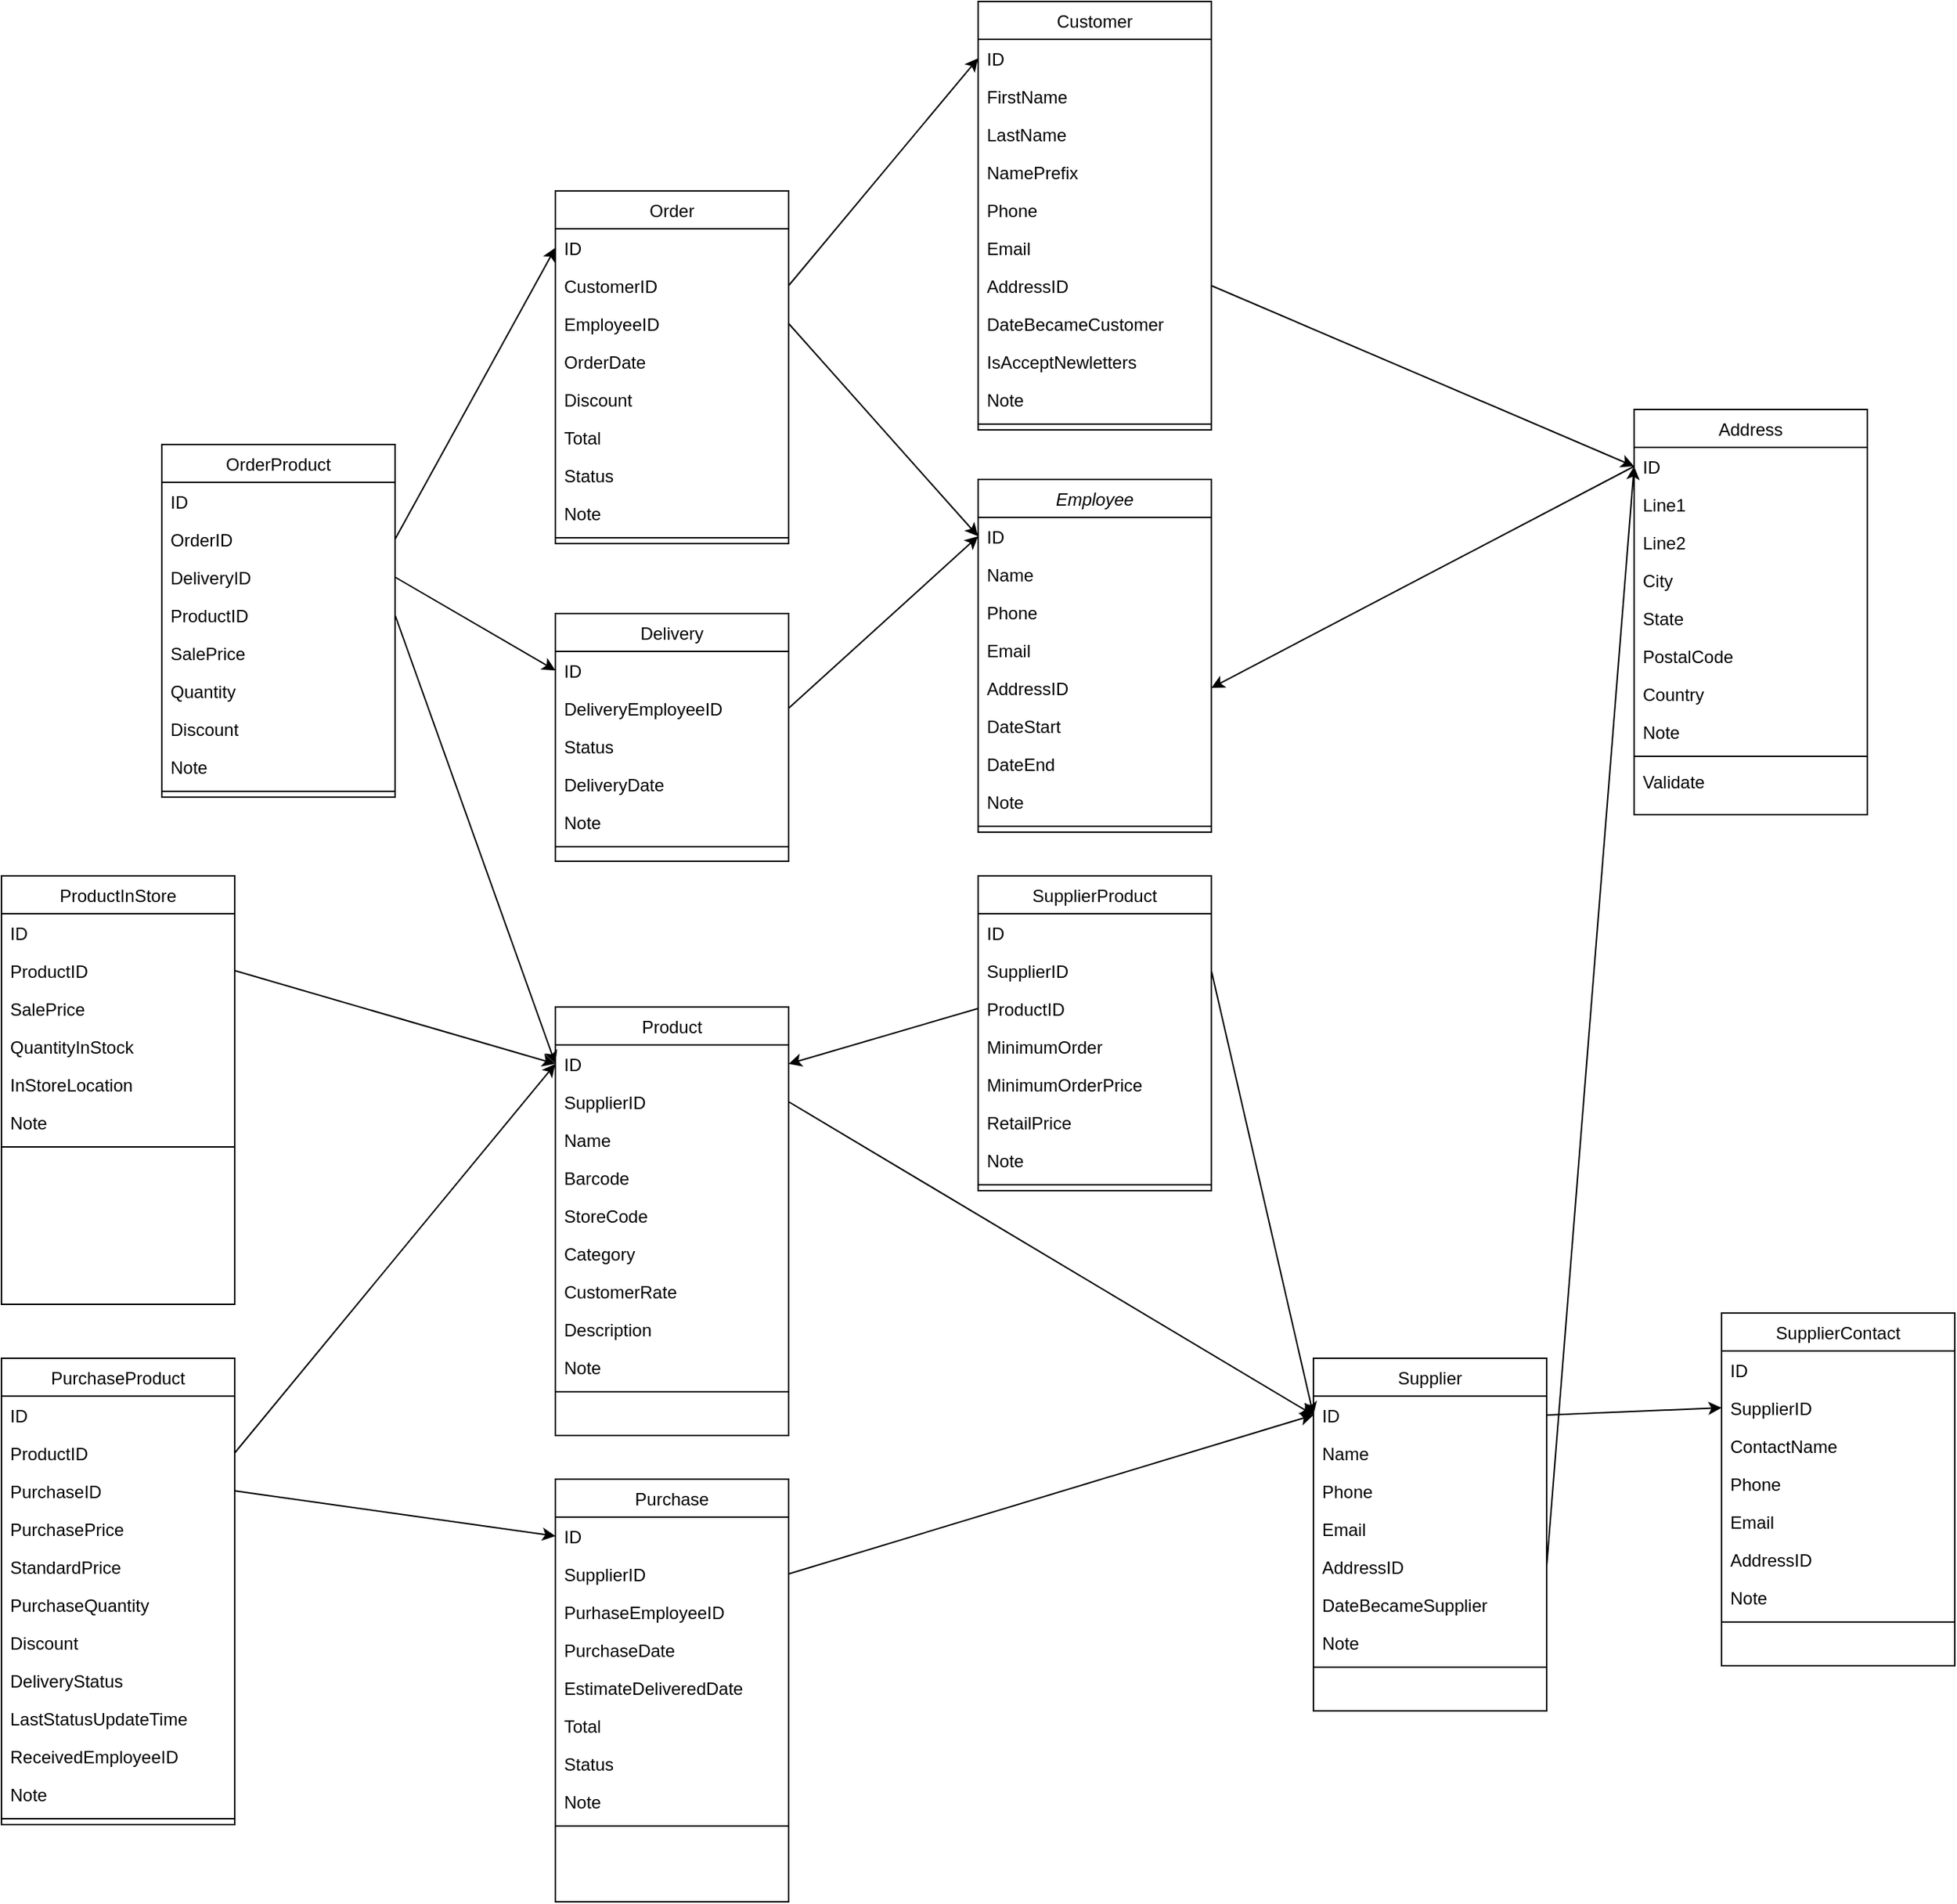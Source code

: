 <mxfile version="13.8.3" type="device"><diagram id="C5RBs43oDa-KdzZeNtuy" name="In Store"><mxGraphModel dx="2031" dy="2176" grid="1" gridSize="10" guides="1" tooltips="1" connect="1" arrows="1" fold="1" page="1" pageScale="1" pageWidth="827" pageHeight="1169" math="0" shadow="0"><root><mxCell id="WIyWlLk6GJQsqaUBKTNV-0"/><mxCell id="WIyWlLk6GJQsqaUBKTNV-1" parent="WIyWlLk6GJQsqaUBKTNV-0"/><mxCell id="KIYiXo38U8zor02ooaG3-70" value="Delivery" style="swimlane;fontStyle=0;align=center;verticalAlign=top;childLayout=stackLayout;horizontal=1;startSize=26;horizontalStack=0;resizeParent=1;resizeLast=0;collapsible=1;marginBottom=0;rounded=0;shadow=0;strokeWidth=1;" parent="WIyWlLk6GJQsqaUBKTNV-1" vertex="1"><mxGeometry x="560" y="-260" width="160" height="170" as="geometry"><mxRectangle x="340" y="380" width="170" height="26" as="alternateBounds"/></mxGeometry></mxCell><mxCell id="KIYiXo38U8zor02ooaG3-71" value="ID" style="text;align=left;verticalAlign=top;spacingLeft=4;spacingRight=4;overflow=hidden;rotatable=0;points=[[0,0.5],[1,0.5]];portConstraint=eastwest;" parent="KIYiXo38U8zor02ooaG3-70" vertex="1"><mxGeometry y="26" width="160" height="26" as="geometry"/></mxCell><mxCell id="KIYiXo38U8zor02ooaG3-73" value="DeliveryEmployeeID" style="text;align=left;verticalAlign=top;spacingLeft=4;spacingRight=4;overflow=hidden;rotatable=0;points=[[0,0.5],[1,0.5]];portConstraint=eastwest;" parent="KIYiXo38U8zor02ooaG3-70" vertex="1"><mxGeometry y="52" width="160" height="26" as="geometry"/></mxCell><mxCell id="KIYiXo38U8zor02ooaG3-74" value="Status" style="text;align=left;verticalAlign=top;spacingLeft=4;spacingRight=4;overflow=hidden;rotatable=0;points=[[0,0.5],[1,0.5]];portConstraint=eastwest;" parent="KIYiXo38U8zor02ooaG3-70" vertex="1"><mxGeometry y="78" width="160" height="26" as="geometry"/></mxCell><mxCell id="KIYiXo38U8zor02ooaG3-75" value="DeliveryDate" style="text;align=left;verticalAlign=top;spacingLeft=4;spacingRight=4;overflow=hidden;rotatable=0;points=[[0,0.5],[1,0.5]];portConstraint=eastwest;" parent="KIYiXo38U8zor02ooaG3-70" vertex="1"><mxGeometry y="104" width="160" height="26" as="geometry"/></mxCell><mxCell id="KIYiXo38U8zor02ooaG3-77" value="Note" style="text;align=left;verticalAlign=top;spacingLeft=4;spacingRight=4;overflow=hidden;rotatable=0;points=[[0,0.5],[1,0.5]];portConstraint=eastwest;" parent="KIYiXo38U8zor02ooaG3-70" vertex="1"><mxGeometry y="130" width="160" height="26" as="geometry"/></mxCell><mxCell id="KIYiXo38U8zor02ooaG3-78" value="" style="line;html=1;strokeWidth=1;align=left;verticalAlign=middle;spacingTop=-1;spacingLeft=3;spacingRight=3;rotatable=0;labelPosition=right;points=[];portConstraint=eastwest;" parent="KIYiXo38U8zor02ooaG3-70" vertex="1"><mxGeometry y="156" width="160" height="8" as="geometry"/></mxCell><mxCell id="zkfFHV4jXpPFQw0GAbJ--13" value="Order" style="swimlane;fontStyle=0;align=center;verticalAlign=top;childLayout=stackLayout;horizontal=1;startSize=26;horizontalStack=0;resizeParent=1;resizeLast=0;collapsible=1;marginBottom=0;rounded=0;shadow=0;strokeWidth=1;" parent="WIyWlLk6GJQsqaUBKTNV-1" vertex="1"><mxGeometry x="560" y="-550" width="160" height="242" as="geometry"><mxRectangle x="340" y="380" width="170" height="26" as="alternateBounds"/></mxGeometry></mxCell><mxCell id="KIYiXo38U8zor02ooaG3-14" value="ID" style="text;align=left;verticalAlign=top;spacingLeft=4;spacingRight=4;overflow=hidden;rotatable=0;points=[[0,0.5],[1,0.5]];portConstraint=eastwest;" parent="zkfFHV4jXpPFQw0GAbJ--13" vertex="1"><mxGeometry y="26" width="160" height="26" as="geometry"/></mxCell><mxCell id="KIYiXo38U8zor02ooaG3-15" value="CustomerID" style="text;align=left;verticalAlign=top;spacingLeft=4;spacingRight=4;overflow=hidden;rotatable=0;points=[[0,0.5],[1,0.5]];portConstraint=eastwest;" parent="zkfFHV4jXpPFQw0GAbJ--13" vertex="1"><mxGeometry y="52" width="160" height="26" as="geometry"/></mxCell><mxCell id="KIYiXo38U8zor02ooaG3-79" value="EmployeeID" style="text;align=left;verticalAlign=top;spacingLeft=4;spacingRight=4;overflow=hidden;rotatable=0;points=[[0,0.5],[1,0.5]];portConstraint=eastwest;" parent="zkfFHV4jXpPFQw0GAbJ--13" vertex="1"><mxGeometry y="78" width="160" height="26" as="geometry"/></mxCell><mxCell id="KIYiXo38U8zor02ooaG3-29" value="OrderDate" style="text;align=left;verticalAlign=top;spacingLeft=4;spacingRight=4;overflow=hidden;rotatable=0;points=[[0,0.5],[1,0.5]];portConstraint=eastwest;" parent="zkfFHV4jXpPFQw0GAbJ--13" vertex="1"><mxGeometry y="104" width="160" height="26" as="geometry"/></mxCell><mxCell id="KIYiXo38U8zor02ooaG3-30" value="Discount" style="text;align=left;verticalAlign=top;spacingLeft=4;spacingRight=4;overflow=hidden;rotatable=0;points=[[0,0.5],[1,0.5]];portConstraint=eastwest;" parent="zkfFHV4jXpPFQw0GAbJ--13" vertex="1"><mxGeometry y="130" width="160" height="26" as="geometry"/></mxCell><mxCell id="KIYiXo38U8zor02ooaG3-31" value="Total" style="text;align=left;verticalAlign=top;spacingLeft=4;spacingRight=4;overflow=hidden;rotatable=0;points=[[0,0.5],[1,0.5]];portConstraint=eastwest;" parent="zkfFHV4jXpPFQw0GAbJ--13" vertex="1"><mxGeometry y="156" width="160" height="26" as="geometry"/></mxCell><mxCell id="KIYiXo38U8zor02ooaG3-33" value="Status" style="text;align=left;verticalAlign=top;spacingLeft=4;spacingRight=4;overflow=hidden;rotatable=0;points=[[0,0.5],[1,0.5]];portConstraint=eastwest;" parent="zkfFHV4jXpPFQw0GAbJ--13" vertex="1"><mxGeometry y="182" width="160" height="26" as="geometry"/></mxCell><mxCell id="KIYiXo38U8zor02ooaG3-17" value="Note" style="text;align=left;verticalAlign=top;spacingLeft=4;spacingRight=4;overflow=hidden;rotatable=0;points=[[0,0.5],[1,0.5]];portConstraint=eastwest;" parent="zkfFHV4jXpPFQw0GAbJ--13" vertex="1"><mxGeometry y="208" width="160" height="26" as="geometry"/></mxCell><mxCell id="zkfFHV4jXpPFQw0GAbJ--15" value="" style="line;html=1;strokeWidth=1;align=left;verticalAlign=middle;spacingTop=-1;spacingLeft=3;spacingRight=3;rotatable=0;labelPosition=right;points=[];portConstraint=eastwest;" parent="zkfFHV4jXpPFQw0GAbJ--13" vertex="1"><mxGeometry y="234" width="160" height="8" as="geometry"/></mxCell><mxCell id="KIYiXo38U8zor02ooaG3-34" value="OrderProduct" style="swimlane;fontStyle=0;align=center;verticalAlign=top;childLayout=stackLayout;horizontal=1;startSize=26;horizontalStack=0;resizeParent=1;resizeLast=0;collapsible=1;marginBottom=0;rounded=0;shadow=0;strokeWidth=1;" parent="WIyWlLk6GJQsqaUBKTNV-1" vertex="1"><mxGeometry x="290" y="-376" width="160" height="242" as="geometry"><mxRectangle x="340" y="380" width="170" height="26" as="alternateBounds"/></mxGeometry></mxCell><mxCell id="KIYiXo38U8zor02ooaG3-35" value="ID" style="text;align=left;verticalAlign=top;spacingLeft=4;spacingRight=4;overflow=hidden;rotatable=0;points=[[0,0.5],[1,0.5]];portConstraint=eastwest;" parent="KIYiXo38U8zor02ooaG3-34" vertex="1"><mxGeometry y="26" width="160" height="26" as="geometry"/></mxCell><mxCell id="KIYiXo38U8zor02ooaG3-36" value="OrderID" style="text;align=left;verticalAlign=top;spacingLeft=4;spacingRight=4;overflow=hidden;rotatable=0;points=[[0,0.5],[1,0.5]];portConstraint=eastwest;" parent="KIYiXo38U8zor02ooaG3-34" vertex="1"><mxGeometry y="52" width="160" height="26" as="geometry"/></mxCell><mxCell id="KIYiXo38U8zor02ooaG3-37" value="DeliveryID" style="text;align=left;verticalAlign=top;spacingLeft=4;spacingRight=4;overflow=hidden;rotatable=0;points=[[0,0.5],[1,0.5]];portConstraint=eastwest;" parent="KIYiXo38U8zor02ooaG3-34" vertex="1"><mxGeometry y="78" width="160" height="26" as="geometry"/></mxCell><mxCell id="fvgUb7jy0rZvoI6w-ecS-39" value="ProductID" style="text;align=left;verticalAlign=top;spacingLeft=4;spacingRight=4;overflow=hidden;rotatable=0;points=[[0,0.5],[1,0.5]];portConstraint=eastwest;" vertex="1" parent="KIYiXo38U8zor02ooaG3-34"><mxGeometry y="104" width="160" height="26" as="geometry"/></mxCell><mxCell id="KIYiXo38U8zor02ooaG3-38" value="SalePrice" style="text;align=left;verticalAlign=top;spacingLeft=4;spacingRight=4;overflow=hidden;rotatable=0;points=[[0,0.5],[1,0.5]];portConstraint=eastwest;" parent="KIYiXo38U8zor02ooaG3-34" vertex="1"><mxGeometry y="130" width="160" height="26" as="geometry"/></mxCell><mxCell id="KIYiXo38U8zor02ooaG3-39" value="Quantity" style="text;align=left;verticalAlign=top;spacingLeft=4;spacingRight=4;overflow=hidden;rotatable=0;points=[[0,0.5],[1,0.5]];portConstraint=eastwest;" parent="KIYiXo38U8zor02ooaG3-34" vertex="1"><mxGeometry y="156" width="160" height="26" as="geometry"/></mxCell><mxCell id="KIYiXo38U8zor02ooaG3-40" value="Discount" style="text;align=left;verticalAlign=top;spacingLeft=4;spacingRight=4;overflow=hidden;rotatable=0;points=[[0,0.5],[1,0.5]];portConstraint=eastwest;" parent="KIYiXo38U8zor02ooaG3-34" vertex="1"><mxGeometry y="182" width="160" height="26" as="geometry"/></mxCell><mxCell id="KIYiXo38U8zor02ooaG3-41" value="Note" style="text;align=left;verticalAlign=top;spacingLeft=4;spacingRight=4;overflow=hidden;rotatable=0;points=[[0,0.5],[1,0.5]];portConstraint=eastwest;" parent="KIYiXo38U8zor02ooaG3-34" vertex="1"><mxGeometry y="208" width="160" height="26" as="geometry"/></mxCell><mxCell id="KIYiXo38U8zor02ooaG3-42" value="" style="line;html=1;strokeWidth=1;align=left;verticalAlign=middle;spacingTop=-1;spacingLeft=3;spacingRight=3;rotatable=0;labelPosition=right;points=[];portConstraint=eastwest;" parent="KIYiXo38U8zor02ooaG3-34" vertex="1"><mxGeometry y="234" width="160" height="8" as="geometry"/></mxCell><mxCell id="zkfFHV4jXpPFQw0GAbJ--6" value="Product" style="swimlane;fontStyle=0;align=center;verticalAlign=top;childLayout=stackLayout;horizontal=1;startSize=26;horizontalStack=0;resizeParent=1;resizeLast=0;collapsible=1;marginBottom=0;rounded=0;shadow=0;strokeWidth=1;" parent="WIyWlLk6GJQsqaUBKTNV-1" vertex="1"><mxGeometry x="560" y="10" width="160" height="294" as="geometry"><mxRectangle x="130" y="380" width="160" height="26" as="alternateBounds"/></mxGeometry></mxCell><mxCell id="KIYiXo38U8zor02ooaG3-68" value="ID" style="text;align=left;verticalAlign=top;spacingLeft=4;spacingRight=4;overflow=hidden;rotatable=0;points=[[0,0.5],[1,0.5]];portConstraint=eastwest;" parent="zkfFHV4jXpPFQw0GAbJ--6" vertex="1"><mxGeometry y="26" width="160" height="26" as="geometry"/></mxCell><mxCell id="KIYiXo38U8zor02ooaG3-5" value="SupplierID" style="text;align=left;verticalAlign=top;spacingLeft=4;spacingRight=4;overflow=hidden;rotatable=0;points=[[0,0.5],[1,0.5]];portConstraint=eastwest;" parent="zkfFHV4jXpPFQw0GAbJ--6" vertex="1"><mxGeometry y="52" width="160" height="26" as="geometry"/></mxCell><mxCell id="zkfFHV4jXpPFQw0GAbJ--7" value="Name" style="text;align=left;verticalAlign=top;spacingLeft=4;spacingRight=4;overflow=hidden;rotatable=0;points=[[0,0.5],[1,0.5]];portConstraint=eastwest;" parent="zkfFHV4jXpPFQw0GAbJ--6" vertex="1"><mxGeometry y="78" width="160" height="26" as="geometry"/></mxCell><mxCell id="KIYiXo38U8zor02ooaG3-7" value="Barcode" style="text;align=left;verticalAlign=top;spacingLeft=4;spacingRight=4;overflow=hidden;rotatable=0;points=[[0,0.5],[1,0.5]];portConstraint=eastwest;rounded=0;shadow=0;html=0;" parent="zkfFHV4jXpPFQw0GAbJ--6" vertex="1"><mxGeometry y="104" width="160" height="26" as="geometry"/></mxCell><mxCell id="KIYiXo38U8zor02ooaG3-69" value="StoreCode" style="text;align=left;verticalAlign=top;spacingLeft=4;spacingRight=4;overflow=hidden;rotatable=0;points=[[0,0.5],[1,0.5]];portConstraint=eastwest;rounded=0;shadow=0;html=0;" parent="zkfFHV4jXpPFQw0GAbJ--6" vertex="1"><mxGeometry y="130" width="160" height="26" as="geometry"/></mxCell><mxCell id="fvgUb7jy0rZvoI6w-ecS-32" value="Category" style="text;align=left;verticalAlign=top;spacingLeft=4;spacingRight=4;overflow=hidden;rotatable=0;points=[[0,0.5],[1,0.5]];portConstraint=eastwest;rounded=0;shadow=0;html=0;" vertex="1" parent="zkfFHV4jXpPFQw0GAbJ--6"><mxGeometry y="156" width="160" height="26" as="geometry"/></mxCell><mxCell id="KIYiXo38U8zor02ooaG3-8" value="CustomerRate" style="text;align=left;verticalAlign=top;spacingLeft=4;spacingRight=4;overflow=hidden;rotatable=0;points=[[0,0.5],[1,0.5]];portConstraint=eastwest;rounded=0;shadow=0;html=0;" parent="zkfFHV4jXpPFQw0GAbJ--6" vertex="1"><mxGeometry y="182" width="160" height="26" as="geometry"/></mxCell><mxCell id="KIYiXo38U8zor02ooaG3-9" value="Description" style="text;align=left;verticalAlign=top;spacingLeft=4;spacingRight=4;overflow=hidden;rotatable=0;points=[[0,0.5],[1,0.5]];portConstraint=eastwest;rounded=0;shadow=0;html=0;" parent="zkfFHV4jXpPFQw0GAbJ--6" vertex="1"><mxGeometry y="208" width="160" height="26" as="geometry"/></mxCell><mxCell id="zkfFHV4jXpPFQw0GAbJ--8" value="Note" style="text;align=left;verticalAlign=top;spacingLeft=4;spacingRight=4;overflow=hidden;rotatable=0;points=[[0,0.5],[1,0.5]];portConstraint=eastwest;rounded=0;shadow=0;html=0;" parent="zkfFHV4jXpPFQw0GAbJ--6" vertex="1"><mxGeometry y="234" width="160" height="26" as="geometry"/></mxCell><mxCell id="zkfFHV4jXpPFQw0GAbJ--9" value="" style="line;html=1;strokeWidth=1;align=left;verticalAlign=middle;spacingTop=-1;spacingLeft=3;spacingRight=3;rotatable=0;labelPosition=right;points=[];portConstraint=eastwest;" parent="zkfFHV4jXpPFQw0GAbJ--6" vertex="1"><mxGeometry y="260" width="160" height="8" as="geometry"/></mxCell><mxCell id="KIYiXo38U8zor02ooaG3-43" value="ProductInStore" style="swimlane;fontStyle=0;align=center;verticalAlign=top;childLayout=stackLayout;horizontal=1;startSize=26;horizontalStack=0;resizeParent=1;resizeLast=0;collapsible=1;marginBottom=0;rounded=0;shadow=0;strokeWidth=1;" parent="WIyWlLk6GJQsqaUBKTNV-1" vertex="1"><mxGeometry x="180" y="-80" width="160" height="294" as="geometry"><mxRectangle x="130" y="380" width="160" height="26" as="alternateBounds"/></mxGeometry></mxCell><mxCell id="KIYiXo38U8zor02ooaG3-44" value="ID" style="text;align=left;verticalAlign=top;spacingLeft=4;spacingRight=4;overflow=hidden;rotatable=0;points=[[0,0.5],[1,0.5]];portConstraint=eastwest;" parent="KIYiXo38U8zor02ooaG3-43" vertex="1"><mxGeometry y="26" width="160" height="26" as="geometry"/></mxCell><mxCell id="KIYiXo38U8zor02ooaG3-45" value="ProductID" style="text;align=left;verticalAlign=top;spacingLeft=4;spacingRight=4;overflow=hidden;rotatable=0;points=[[0,0.5],[1,0.5]];portConstraint=eastwest;" parent="KIYiXo38U8zor02ooaG3-43" vertex="1"><mxGeometry y="52" width="160" height="26" as="geometry"/></mxCell><mxCell id="KIYiXo38U8zor02ooaG3-49" value="SalePrice" style="text;align=left;verticalAlign=top;spacingLeft=4;spacingRight=4;overflow=hidden;rotatable=0;points=[[0,0.5],[1,0.5]];portConstraint=eastwest;rounded=0;shadow=0;html=0;" parent="KIYiXo38U8zor02ooaG3-43" vertex="1"><mxGeometry y="78" width="160" height="26" as="geometry"/></mxCell><mxCell id="KIYiXo38U8zor02ooaG3-50" value="QuantityInStock" style="text;align=left;verticalAlign=top;spacingLeft=4;spacingRight=4;overflow=hidden;rotatable=0;points=[[0,0.5],[1,0.5]];portConstraint=eastwest;rounded=0;shadow=0;html=0;" parent="KIYiXo38U8zor02ooaG3-43" vertex="1"><mxGeometry y="104" width="160" height="26" as="geometry"/></mxCell><mxCell id="KIYiXo38U8zor02ooaG3-51" value="InStoreLocation" style="text;align=left;verticalAlign=top;spacingLeft=4;spacingRight=4;overflow=hidden;rotatable=0;points=[[0,0.5],[1,0.5]];portConstraint=eastwest;rounded=0;shadow=0;html=0;" parent="KIYiXo38U8zor02ooaG3-43" vertex="1"><mxGeometry y="130" width="160" height="26" as="geometry"/></mxCell><mxCell id="KIYiXo38U8zor02ooaG3-52" value="Note" style="text;align=left;verticalAlign=top;spacingLeft=4;spacingRight=4;overflow=hidden;rotatable=0;points=[[0,0.5],[1,0.5]];portConstraint=eastwest;rounded=0;shadow=0;html=0;" parent="KIYiXo38U8zor02ooaG3-43" vertex="1"><mxGeometry y="156" width="160" height="26" as="geometry"/></mxCell><mxCell id="KIYiXo38U8zor02ooaG3-53" value="" style="line;html=1;strokeWidth=1;align=left;verticalAlign=middle;spacingTop=-1;spacingLeft=3;spacingRight=3;rotatable=0;labelPosition=right;points=[];portConstraint=eastwest;" parent="KIYiXo38U8zor02ooaG3-43" vertex="1"><mxGeometry y="182" width="160" height="8" as="geometry"/></mxCell><mxCell id="KIYiXo38U8zor02ooaG3-18" value="Customer" style="swimlane;fontStyle=0;align=center;verticalAlign=top;childLayout=stackLayout;horizontal=1;startSize=26;horizontalStack=0;resizeParent=1;resizeLast=0;collapsible=1;marginBottom=0;rounded=0;shadow=0;strokeWidth=1;" parent="WIyWlLk6GJQsqaUBKTNV-1" vertex="1"><mxGeometry x="850" y="-680" width="160" height="294" as="geometry"><mxRectangle x="340" y="380" width="170" height="26" as="alternateBounds"/></mxGeometry></mxCell><mxCell id="KIYiXo38U8zor02ooaG3-19" value="ID" style="text;align=left;verticalAlign=top;spacingLeft=4;spacingRight=4;overflow=hidden;rotatable=0;points=[[0,0.5],[1,0.5]];portConstraint=eastwest;" parent="KIYiXo38U8zor02ooaG3-18" vertex="1"><mxGeometry y="26" width="160" height="26" as="geometry"/></mxCell><mxCell id="fvgUb7jy0rZvoI6w-ecS-20" value="FirstName" style="text;align=left;verticalAlign=top;spacingLeft=4;spacingRight=4;overflow=hidden;rotatable=0;points=[[0,0.5],[1,0.5]];portConstraint=eastwest;" vertex="1" parent="KIYiXo38U8zor02ooaG3-18"><mxGeometry y="52" width="160" height="26" as="geometry"/></mxCell><mxCell id="fvgUb7jy0rZvoI6w-ecS-21" value="LastName" style="text;align=left;verticalAlign=top;spacingLeft=4;spacingRight=4;overflow=hidden;rotatable=0;points=[[0,0.5],[1,0.5]];portConstraint=eastwest;" vertex="1" parent="KIYiXo38U8zor02ooaG3-18"><mxGeometry y="78" width="160" height="26" as="geometry"/></mxCell><mxCell id="KIYiXo38U8zor02ooaG3-20" value="NamePrefix" style="text;align=left;verticalAlign=top;spacingLeft=4;spacingRight=4;overflow=hidden;rotatable=0;points=[[0,0.5],[1,0.5]];portConstraint=eastwest;" parent="KIYiXo38U8zor02ooaG3-18" vertex="1"><mxGeometry y="104" width="160" height="26" as="geometry"/></mxCell><mxCell id="KIYiXo38U8zor02ooaG3-21" value="Phone" style="text;align=left;verticalAlign=top;spacingLeft=4;spacingRight=4;overflow=hidden;rotatable=0;points=[[0,0.5],[1,0.5]];portConstraint=eastwest;" parent="KIYiXo38U8zor02ooaG3-18" vertex="1"><mxGeometry y="130" width="160" height="26" as="geometry"/></mxCell><mxCell id="KIYiXo38U8zor02ooaG3-24" value="Email" style="text;align=left;verticalAlign=top;spacingLeft=4;spacingRight=4;overflow=hidden;rotatable=0;points=[[0,0.5],[1,0.5]];portConstraint=eastwest;" parent="KIYiXo38U8zor02ooaG3-18" vertex="1"><mxGeometry y="156" width="160" height="26" as="geometry"/></mxCell><mxCell id="KIYiXo38U8zor02ooaG3-56" value="AddressID" style="text;align=left;verticalAlign=top;spacingLeft=4;spacingRight=4;overflow=hidden;rotatable=0;points=[[0,0.5],[1,0.5]];portConstraint=eastwest;" parent="KIYiXo38U8zor02ooaG3-18" vertex="1"><mxGeometry y="182" width="160" height="26" as="geometry"/></mxCell><mxCell id="fvgUb7jy0rZvoI6w-ecS-19" value="DateBecameCustomer" style="text;align=left;verticalAlign=top;spacingLeft=4;spacingRight=4;overflow=hidden;rotatable=0;points=[[0,0.5],[1,0.5]];portConstraint=eastwest;" vertex="1" parent="KIYiXo38U8zor02ooaG3-18"><mxGeometry y="208" width="160" height="26" as="geometry"/></mxCell><mxCell id="KIYiXo38U8zor02ooaG3-25" value="IsAcceptNewletters" style="text;align=left;verticalAlign=top;spacingLeft=4;spacingRight=4;overflow=hidden;rotatable=0;points=[[0,0.5],[1,0.5]];portConstraint=eastwest;" parent="KIYiXo38U8zor02ooaG3-18" vertex="1"><mxGeometry y="234" width="160" height="26" as="geometry"/></mxCell><mxCell id="KIYiXo38U8zor02ooaG3-27" value="Note" style="text;align=left;verticalAlign=top;spacingLeft=4;spacingRight=4;overflow=hidden;rotatable=0;points=[[0,0.5],[1,0.5]];portConstraint=eastwest;" parent="KIYiXo38U8zor02ooaG3-18" vertex="1"><mxGeometry y="260" width="160" height="26" as="geometry"/></mxCell><mxCell id="KIYiXo38U8zor02ooaG3-22" value="" style="line;html=1;strokeWidth=1;align=left;verticalAlign=middle;spacingTop=-1;spacingLeft=3;spacingRight=3;rotatable=0;labelPosition=right;points=[];portConstraint=eastwest;" parent="KIYiXo38U8zor02ooaG3-18" vertex="1"><mxGeometry y="286" width="160" height="8" as="geometry"/></mxCell><mxCell id="KIYiXo38U8zor02ooaG3-58" value="Supplier" style="swimlane;fontStyle=0;align=center;verticalAlign=top;childLayout=stackLayout;horizontal=1;startSize=26;horizontalStack=0;resizeParent=1;resizeLast=0;collapsible=1;marginBottom=0;rounded=0;shadow=0;strokeWidth=1;" parent="WIyWlLk6GJQsqaUBKTNV-1" vertex="1"><mxGeometry x="1080" y="251" width="160" height="242" as="geometry"><mxRectangle x="340" y="380" width="170" height="26" as="alternateBounds"/></mxGeometry></mxCell><mxCell id="KIYiXo38U8zor02ooaG3-59" value="ID" style="text;align=left;verticalAlign=top;spacingLeft=4;spacingRight=4;overflow=hidden;rotatable=0;points=[[0,0.5],[1,0.5]];portConstraint=eastwest;" parent="KIYiXo38U8zor02ooaG3-58" vertex="1"><mxGeometry y="26" width="160" height="26" as="geometry"/></mxCell><mxCell id="KIYiXo38U8zor02ooaG3-60" value="Name" style="text;align=left;verticalAlign=top;spacingLeft=4;spacingRight=4;overflow=hidden;rotatable=0;points=[[0,0.5],[1,0.5]];portConstraint=eastwest;" parent="KIYiXo38U8zor02ooaG3-58" vertex="1"><mxGeometry y="52" width="160" height="26" as="geometry"/></mxCell><mxCell id="KIYiXo38U8zor02ooaG3-61" value="Phone" style="text;align=left;verticalAlign=top;spacingLeft=4;spacingRight=4;overflow=hidden;rotatable=0;points=[[0,0.5],[1,0.5]];portConstraint=eastwest;" parent="KIYiXo38U8zor02ooaG3-58" vertex="1"><mxGeometry y="78" width="160" height="26" as="geometry"/></mxCell><mxCell id="KIYiXo38U8zor02ooaG3-62" value="Email" style="text;align=left;verticalAlign=top;spacingLeft=4;spacingRight=4;overflow=hidden;rotatable=0;points=[[0,0.5],[1,0.5]];portConstraint=eastwest;" parent="KIYiXo38U8zor02ooaG3-58" vertex="1"><mxGeometry y="104" width="160" height="26" as="geometry"/></mxCell><mxCell id="KIYiXo38U8zor02ooaG3-63" value="AddressID" style="text;align=left;verticalAlign=top;spacingLeft=4;spacingRight=4;overflow=hidden;rotatable=0;points=[[0,0.5],[1,0.5]];portConstraint=eastwest;" parent="KIYiXo38U8zor02ooaG3-58" vertex="1"><mxGeometry y="130" width="160" height="26" as="geometry"/></mxCell><mxCell id="KIYiXo38U8zor02ooaG3-64" value="DateBecameSupplier" style="text;align=left;verticalAlign=top;spacingLeft=4;spacingRight=4;overflow=hidden;rotatable=0;points=[[0,0.5],[1,0.5]];portConstraint=eastwest;" parent="KIYiXo38U8zor02ooaG3-58" vertex="1"><mxGeometry y="156" width="160" height="26" as="geometry"/></mxCell><mxCell id="KIYiXo38U8zor02ooaG3-65" value="Note" style="text;align=left;verticalAlign=top;spacingLeft=4;spacingRight=4;overflow=hidden;rotatable=0;points=[[0,0.5],[1,0.5]];portConstraint=eastwest;" parent="KIYiXo38U8zor02ooaG3-58" vertex="1"><mxGeometry y="182" width="160" height="26" as="geometry"/></mxCell><mxCell id="KIYiXo38U8zor02ooaG3-66" value="" style="line;html=1;strokeWidth=1;align=left;verticalAlign=middle;spacingTop=-1;spacingLeft=3;spacingRight=3;rotatable=0;labelPosition=right;points=[];portConstraint=eastwest;" parent="KIYiXo38U8zor02ooaG3-58" vertex="1"><mxGeometry y="208" width="160" height="8" as="geometry"/></mxCell><mxCell id="zkfFHV4jXpPFQw0GAbJ--0" value="Employee" style="swimlane;fontStyle=2;align=center;verticalAlign=top;childLayout=stackLayout;horizontal=1;startSize=26;horizontalStack=0;resizeParent=1;resizeLast=0;collapsible=1;marginBottom=0;rounded=0;shadow=0;strokeWidth=1;" parent="WIyWlLk6GJQsqaUBKTNV-1" vertex="1"><mxGeometry x="850" y="-352" width="160" height="242" as="geometry"><mxRectangle x="230" y="140" width="160" height="26" as="alternateBounds"/></mxGeometry></mxCell><mxCell id="KIYiXo38U8zor02ooaG3-4" value="ID" style="text;align=left;verticalAlign=top;spacingLeft=4;spacingRight=4;overflow=hidden;rotatable=0;points=[[0,0.5],[1,0.5]];portConstraint=eastwest;" parent="zkfFHV4jXpPFQw0GAbJ--0" vertex="1"><mxGeometry y="26" width="160" height="26" as="geometry"/></mxCell><mxCell id="zkfFHV4jXpPFQw0GAbJ--1" value="Name" style="text;align=left;verticalAlign=top;spacingLeft=4;spacingRight=4;overflow=hidden;rotatable=0;points=[[0,0.5],[1,0.5]];portConstraint=eastwest;" parent="zkfFHV4jXpPFQw0GAbJ--0" vertex="1"><mxGeometry y="52" width="160" height="26" as="geometry"/></mxCell><mxCell id="zkfFHV4jXpPFQw0GAbJ--2" value="Phone" style="text;align=left;verticalAlign=top;spacingLeft=4;spacingRight=4;overflow=hidden;rotatable=0;points=[[0,0.5],[1,0.5]];portConstraint=eastwest;rounded=0;shadow=0;html=0;" parent="zkfFHV4jXpPFQw0GAbJ--0" vertex="1"><mxGeometry y="78" width="160" height="26" as="geometry"/></mxCell><mxCell id="KIYiXo38U8zor02ooaG3-55" value="Email" style="text;align=left;verticalAlign=top;spacingLeft=4;spacingRight=4;overflow=hidden;rotatable=0;points=[[0,0.5],[1,0.5]];portConstraint=eastwest;rounded=0;shadow=0;html=0;" parent="zkfFHV4jXpPFQw0GAbJ--0" vertex="1"><mxGeometry y="104" width="160" height="26" as="geometry"/></mxCell><mxCell id="KIYiXo38U8zor02ooaG3-57" value="AddressID" style="text;align=left;verticalAlign=top;spacingLeft=4;spacingRight=4;overflow=hidden;rotatable=0;points=[[0,0.5],[1,0.5]];portConstraint=eastwest;rounded=0;shadow=0;html=0;" parent="zkfFHV4jXpPFQw0GAbJ--0" vertex="1"><mxGeometry y="130" width="160" height="26" as="geometry"/></mxCell><mxCell id="fvgUb7jy0rZvoI6w-ecS-0" value="DateStart" style="text;align=left;verticalAlign=top;spacingLeft=4;spacingRight=4;overflow=hidden;rotatable=0;points=[[0,0.5],[1,0.5]];portConstraint=eastwest;rounded=0;shadow=0;html=0;" vertex="1" parent="zkfFHV4jXpPFQw0GAbJ--0"><mxGeometry y="156" width="160" height="26" as="geometry"/></mxCell><mxCell id="KIYiXo38U8zor02ooaG3-26" value="DateEnd" style="text;align=left;verticalAlign=top;spacingLeft=4;spacingRight=4;overflow=hidden;rotatable=0;points=[[0,0.5],[1,0.5]];portConstraint=eastwest;rounded=0;shadow=0;html=0;" parent="zkfFHV4jXpPFQw0GAbJ--0" vertex="1"><mxGeometry y="182" width="160" height="26" as="geometry"/></mxCell><mxCell id="KIYiXo38U8zor02ooaG3-16" value="Note" style="text;align=left;verticalAlign=top;spacingLeft=4;spacingRight=4;overflow=hidden;rotatable=0;points=[[0,0.5],[1,0.5]];portConstraint=eastwest;rounded=0;shadow=0;html=0;" parent="zkfFHV4jXpPFQw0GAbJ--0" vertex="1"><mxGeometry y="208" width="160" height="26" as="geometry"/></mxCell><mxCell id="zkfFHV4jXpPFQw0GAbJ--4" value="" style="line;html=1;strokeWidth=1;align=left;verticalAlign=middle;spacingTop=-1;spacingLeft=3;spacingRight=3;rotatable=0;labelPosition=right;points=[];portConstraint=eastwest;" parent="zkfFHV4jXpPFQw0GAbJ--0" vertex="1"><mxGeometry y="234" width="160" height="8" as="geometry"/></mxCell><mxCell id="zkfFHV4jXpPFQw0GAbJ--17" value="Address" style="swimlane;fontStyle=0;align=center;verticalAlign=top;childLayout=stackLayout;horizontal=1;startSize=26;horizontalStack=0;resizeParent=1;resizeLast=0;collapsible=1;marginBottom=0;rounded=0;shadow=0;strokeWidth=1;" parent="WIyWlLk6GJQsqaUBKTNV-1" vertex="1"><mxGeometry x="1300" y="-400" width="160" height="278" as="geometry"><mxRectangle x="550" y="140" width="160" height="26" as="alternateBounds"/></mxGeometry></mxCell><mxCell id="KIYiXo38U8zor02ooaG3-6" value="ID" style="text;align=left;verticalAlign=top;spacingLeft=4;spacingRight=4;overflow=hidden;rotatable=0;points=[[0,0.5],[1,0.5]];portConstraint=eastwest;" parent="zkfFHV4jXpPFQw0GAbJ--17" vertex="1"><mxGeometry y="26" width="160" height="26" as="geometry"/></mxCell><mxCell id="KIYiXo38U8zor02ooaG3-23" value="Line1" style="text;align=left;verticalAlign=top;spacingLeft=4;spacingRight=4;overflow=hidden;rotatable=0;points=[[0,0.5],[1,0.5]];portConstraint=eastwest;" parent="zkfFHV4jXpPFQw0GAbJ--17" vertex="1"><mxGeometry y="52" width="160" height="26" as="geometry"/></mxCell><mxCell id="zkfFHV4jXpPFQw0GAbJ--18" value="Line2" style="text;align=left;verticalAlign=top;spacingLeft=4;spacingRight=4;overflow=hidden;rotatable=0;points=[[0,0.5],[1,0.5]];portConstraint=eastwest;" parent="zkfFHV4jXpPFQw0GAbJ--17" vertex="1"><mxGeometry y="78" width="160" height="26" as="geometry"/></mxCell><mxCell id="zkfFHV4jXpPFQw0GAbJ--19" value="City" style="text;align=left;verticalAlign=top;spacingLeft=4;spacingRight=4;overflow=hidden;rotatable=0;points=[[0,0.5],[1,0.5]];portConstraint=eastwest;rounded=0;shadow=0;html=0;" parent="zkfFHV4jXpPFQw0GAbJ--17" vertex="1"><mxGeometry y="104" width="160" height="26" as="geometry"/></mxCell><mxCell id="zkfFHV4jXpPFQw0GAbJ--20" value="State" style="text;align=left;verticalAlign=top;spacingLeft=4;spacingRight=4;overflow=hidden;rotatable=0;points=[[0,0.5],[1,0.5]];portConstraint=eastwest;rounded=0;shadow=0;html=0;" parent="zkfFHV4jXpPFQw0GAbJ--17" vertex="1"><mxGeometry y="130" width="160" height="26" as="geometry"/></mxCell><mxCell id="zkfFHV4jXpPFQw0GAbJ--21" value="PostalCode" style="text;align=left;verticalAlign=top;spacingLeft=4;spacingRight=4;overflow=hidden;rotatable=0;points=[[0,0.5],[1,0.5]];portConstraint=eastwest;rounded=0;shadow=0;html=0;" parent="zkfFHV4jXpPFQw0GAbJ--17" vertex="1"><mxGeometry y="156" width="160" height="26" as="geometry"/></mxCell><mxCell id="KIYiXo38U8zor02ooaG3-54" value="Country" style="text;align=left;verticalAlign=top;spacingLeft=4;spacingRight=4;overflow=hidden;rotatable=0;points=[[0,0.5],[1,0.5]];portConstraint=eastwest;rounded=0;shadow=0;html=0;" parent="zkfFHV4jXpPFQw0GAbJ--17" vertex="1"><mxGeometry y="182" width="160" height="26" as="geometry"/></mxCell><mxCell id="zkfFHV4jXpPFQw0GAbJ--22" value="Note" style="text;align=left;verticalAlign=top;spacingLeft=4;spacingRight=4;overflow=hidden;rotatable=0;points=[[0,0.5],[1,0.5]];portConstraint=eastwest;rounded=0;shadow=0;html=0;" parent="zkfFHV4jXpPFQw0GAbJ--17" vertex="1"><mxGeometry y="208" width="160" height="26" as="geometry"/></mxCell><mxCell id="zkfFHV4jXpPFQw0GAbJ--23" value="" style="line;html=1;strokeWidth=1;align=left;verticalAlign=middle;spacingTop=-1;spacingLeft=3;spacingRight=3;rotatable=0;labelPosition=right;points=[];portConstraint=eastwest;" parent="zkfFHV4jXpPFQw0GAbJ--17" vertex="1"><mxGeometry y="234" width="160" height="8" as="geometry"/></mxCell><mxCell id="zkfFHV4jXpPFQw0GAbJ--24" value="Validate" style="text;align=left;verticalAlign=top;spacingLeft=4;spacingRight=4;overflow=hidden;rotatable=0;points=[[0,0.5],[1,0.5]];portConstraint=eastwest;" parent="zkfFHV4jXpPFQw0GAbJ--17" vertex="1"><mxGeometry y="242" width="160" height="26" as="geometry"/></mxCell><mxCell id="KIYiXo38U8zor02ooaG3-83" value="Purchase" style="swimlane;fontStyle=0;align=center;verticalAlign=top;childLayout=stackLayout;horizontal=1;startSize=26;horizontalStack=0;resizeParent=1;resizeLast=0;collapsible=1;marginBottom=0;rounded=0;shadow=0;strokeWidth=1;" parent="WIyWlLk6GJQsqaUBKTNV-1" vertex="1"><mxGeometry x="560" y="334" width="160" height="290" as="geometry"><mxRectangle x="130" y="380" width="160" height="26" as="alternateBounds"/></mxGeometry></mxCell><mxCell id="KIYiXo38U8zor02ooaG3-84" value="ID" style="text;align=left;verticalAlign=top;spacingLeft=4;spacingRight=4;overflow=hidden;rotatable=0;points=[[0,0.5],[1,0.5]];portConstraint=eastwest;" parent="KIYiXo38U8zor02ooaG3-83" vertex="1"><mxGeometry y="26" width="160" height="26" as="geometry"/></mxCell><mxCell id="KIYiXo38U8zor02ooaG3-85" value="SupplierID" style="text;align=left;verticalAlign=top;spacingLeft=4;spacingRight=4;overflow=hidden;rotatable=0;points=[[0,0.5],[1,0.5]];portConstraint=eastwest;" parent="KIYiXo38U8zor02ooaG3-83" vertex="1"><mxGeometry y="52" width="160" height="26" as="geometry"/></mxCell><mxCell id="KIYiXo38U8zor02ooaG3-86" value="PurhaseEmployeeID" style="text;align=left;verticalAlign=top;spacingLeft=4;spacingRight=4;overflow=hidden;rotatable=0;points=[[0,0.5],[1,0.5]];portConstraint=eastwest;rounded=0;shadow=0;html=0;" parent="KIYiXo38U8zor02ooaG3-83" vertex="1"><mxGeometry y="78" width="160" height="26" as="geometry"/></mxCell><mxCell id="fvgUb7jy0rZvoI6w-ecS-17" value="PurchaseDate" style="text;align=left;verticalAlign=top;spacingLeft=4;spacingRight=4;overflow=hidden;rotatable=0;points=[[0,0.5],[1,0.5]];portConstraint=eastwest;rounded=0;shadow=0;html=0;" vertex="1" parent="KIYiXo38U8zor02ooaG3-83"><mxGeometry y="104" width="160" height="26" as="geometry"/></mxCell><mxCell id="fvgUb7jy0rZvoI6w-ecS-14" value="EstimateDeliveredDate" style="text;align=left;verticalAlign=top;spacingLeft=4;spacingRight=4;overflow=hidden;rotatable=0;points=[[0,0.5],[1,0.5]];portConstraint=eastwest;rounded=0;shadow=0;html=0;" vertex="1" parent="KIYiXo38U8zor02ooaG3-83"><mxGeometry y="130" width="160" height="26" as="geometry"/></mxCell><mxCell id="fvgUb7jy0rZvoI6w-ecS-13" value="Total" style="text;align=left;verticalAlign=top;spacingLeft=4;spacingRight=4;overflow=hidden;rotatable=0;points=[[0,0.5],[1,0.5]];portConstraint=eastwest;rounded=0;shadow=0;html=0;" vertex="1" parent="KIYiXo38U8zor02ooaG3-83"><mxGeometry y="156" width="160" height="26" as="geometry"/></mxCell><mxCell id="KIYiXo38U8zor02ooaG3-88" value="Status" style="text;align=left;verticalAlign=top;spacingLeft=4;spacingRight=4;overflow=hidden;rotatable=0;points=[[0,0.5],[1,0.5]];portConstraint=eastwest;rounded=0;shadow=0;html=0;" parent="KIYiXo38U8zor02ooaG3-83" vertex="1"><mxGeometry y="182" width="160" height="26" as="geometry"/></mxCell><mxCell id="KIYiXo38U8zor02ooaG3-89" value="Note" style="text;align=left;verticalAlign=top;spacingLeft=4;spacingRight=4;overflow=hidden;rotatable=0;points=[[0,0.5],[1,0.5]];portConstraint=eastwest;rounded=0;shadow=0;html=0;" parent="KIYiXo38U8zor02ooaG3-83" vertex="1"><mxGeometry y="208" width="160" height="26" as="geometry"/></mxCell><mxCell id="KIYiXo38U8zor02ooaG3-90" value="" style="line;html=1;strokeWidth=1;align=left;verticalAlign=middle;spacingTop=-1;spacingLeft=3;spacingRight=3;rotatable=0;labelPosition=right;points=[];portConstraint=eastwest;" parent="KIYiXo38U8zor02ooaG3-83" vertex="1"><mxGeometry y="234" width="160" height="8" as="geometry"/></mxCell><mxCell id="KIYiXo38U8zor02ooaG3-91" value="PurchaseProduct" style="swimlane;fontStyle=0;align=center;verticalAlign=top;childLayout=stackLayout;horizontal=1;startSize=26;horizontalStack=0;resizeParent=1;resizeLast=0;collapsible=1;marginBottom=0;rounded=0;shadow=0;strokeWidth=1;" parent="WIyWlLk6GJQsqaUBKTNV-1" vertex="1"><mxGeometry x="180" y="251" width="160" height="320" as="geometry"><mxRectangle x="130" y="380" width="160" height="26" as="alternateBounds"/></mxGeometry></mxCell><mxCell id="KIYiXo38U8zor02ooaG3-92" value="ID" style="text;align=left;verticalAlign=top;spacingLeft=4;spacingRight=4;overflow=hidden;rotatable=0;points=[[0,0.5],[1,0.5]];portConstraint=eastwest;" parent="KIYiXo38U8zor02ooaG3-91" vertex="1"><mxGeometry y="26" width="160" height="26" as="geometry"/></mxCell><mxCell id="KIYiXo38U8zor02ooaG3-93" value="ProductID" style="text;align=left;verticalAlign=top;spacingLeft=4;spacingRight=4;overflow=hidden;rotatable=0;points=[[0,0.5],[1,0.5]];portConstraint=eastwest;" parent="KIYiXo38U8zor02ooaG3-91" vertex="1"><mxGeometry y="52" width="160" height="26" as="geometry"/></mxCell><mxCell id="fvgUb7jy0rZvoI6w-ecS-35" value="PurchaseID" style="text;align=left;verticalAlign=top;spacingLeft=4;spacingRight=4;overflow=hidden;rotatable=0;points=[[0,0.5],[1,0.5]];portConstraint=eastwest;" vertex="1" parent="KIYiXo38U8zor02ooaG3-91"><mxGeometry y="78" width="160" height="26" as="geometry"/></mxCell><mxCell id="KIYiXo38U8zor02ooaG3-99" value="PurchasePrice" style="text;align=left;verticalAlign=top;spacingLeft=4;spacingRight=4;overflow=hidden;rotatable=0;points=[[0,0.5],[1,0.5]];portConstraint=eastwest;rounded=0;shadow=0;html=0;" parent="KIYiXo38U8zor02ooaG3-91" vertex="1"><mxGeometry y="104" width="160" height="26" as="geometry"/></mxCell><mxCell id="fvgUb7jy0rZvoI6w-ecS-1" value="StandardPrice" style="text;align=left;verticalAlign=top;spacingLeft=4;spacingRight=4;overflow=hidden;rotatable=0;points=[[0,0.5],[1,0.5]];portConstraint=eastwest;rounded=0;shadow=0;html=0;" vertex="1" parent="KIYiXo38U8zor02ooaG3-91"><mxGeometry y="130" width="160" height="26" as="geometry"/></mxCell><mxCell id="KIYiXo38U8zor02ooaG3-95" value="PurchaseQuantity" style="text;align=left;verticalAlign=top;spacingLeft=4;spacingRight=4;overflow=hidden;rotatable=0;points=[[0,0.5],[1,0.5]];portConstraint=eastwest;rounded=0;shadow=0;html=0;" parent="KIYiXo38U8zor02ooaG3-91" vertex="1"><mxGeometry y="156" width="160" height="26" as="geometry"/></mxCell><mxCell id="fvgUb7jy0rZvoI6w-ecS-15" value="Discount" style="text;align=left;verticalAlign=top;spacingLeft=4;spacingRight=4;overflow=hidden;rotatable=0;points=[[0,0.5],[1,0.5]];portConstraint=eastwest;rounded=0;shadow=0;html=0;" vertex="1" parent="KIYiXo38U8zor02ooaG3-91"><mxGeometry y="182" width="160" height="26" as="geometry"/></mxCell><mxCell id="fvgUb7jy0rZvoI6w-ecS-16" value="DeliveryStatus" style="text;align=left;verticalAlign=top;spacingLeft=4;spacingRight=4;overflow=hidden;rotatable=0;points=[[0,0.5],[1,0.5]];portConstraint=eastwest;rounded=0;shadow=0;html=0;" vertex="1" parent="KIYiXo38U8zor02ooaG3-91"><mxGeometry y="208" width="160" height="26" as="geometry"/></mxCell><mxCell id="fvgUb7jy0rZvoI6w-ecS-36" value="LastStatusUpdateTime" style="text;align=left;verticalAlign=top;spacingLeft=4;spacingRight=4;overflow=hidden;rotatable=0;points=[[0,0.5],[1,0.5]];portConstraint=eastwest;rounded=0;shadow=0;html=0;" vertex="1" parent="KIYiXo38U8zor02ooaG3-91"><mxGeometry y="234" width="160" height="26" as="geometry"/></mxCell><mxCell id="KIYiXo38U8zor02ooaG3-96" value="ReceivedEmployeeID" style="text;align=left;verticalAlign=top;spacingLeft=4;spacingRight=4;overflow=hidden;rotatable=0;points=[[0,0.5],[1,0.5]];portConstraint=eastwest;rounded=0;shadow=0;html=0;" parent="KIYiXo38U8zor02ooaG3-91" vertex="1"><mxGeometry y="260" width="160" height="26" as="geometry"/></mxCell><mxCell id="KIYiXo38U8zor02ooaG3-97" value="Note" style="text;align=left;verticalAlign=top;spacingLeft=4;spacingRight=4;overflow=hidden;rotatable=0;points=[[0,0.5],[1,0.5]];portConstraint=eastwest;rounded=0;shadow=0;html=0;" parent="KIYiXo38U8zor02ooaG3-91" vertex="1"><mxGeometry y="286" width="160" height="26" as="geometry"/></mxCell><mxCell id="KIYiXo38U8zor02ooaG3-98" value="" style="line;html=1;strokeWidth=1;align=left;verticalAlign=middle;spacingTop=-1;spacingLeft=3;spacingRight=3;rotatable=0;labelPosition=right;points=[];portConstraint=eastwest;" parent="KIYiXo38U8zor02ooaG3-91" vertex="1"><mxGeometry y="312" width="160" height="8" as="geometry"/></mxCell><mxCell id="fvgUb7jy0rZvoI6w-ecS-3" value="SupplierProduct" style="swimlane;fontStyle=0;align=center;verticalAlign=top;childLayout=stackLayout;horizontal=1;startSize=26;horizontalStack=0;resizeParent=1;resizeLast=0;collapsible=1;marginBottom=0;rounded=0;shadow=0;strokeWidth=1;" vertex="1" parent="WIyWlLk6GJQsqaUBKTNV-1"><mxGeometry x="850" y="-80" width="160" height="216" as="geometry"><mxRectangle x="130" y="380" width="160" height="26" as="alternateBounds"/></mxGeometry></mxCell><mxCell id="fvgUb7jy0rZvoI6w-ecS-4" value="ID" style="text;align=left;verticalAlign=top;spacingLeft=4;spacingRight=4;overflow=hidden;rotatable=0;points=[[0,0.5],[1,0.5]];portConstraint=eastwest;" vertex="1" parent="fvgUb7jy0rZvoI6w-ecS-3"><mxGeometry y="26" width="160" height="26" as="geometry"/></mxCell><mxCell id="fvgUb7jy0rZvoI6w-ecS-5" value="SupplierID" style="text;align=left;verticalAlign=top;spacingLeft=4;spacingRight=4;overflow=hidden;rotatable=0;points=[[0,0.5],[1,0.5]];portConstraint=eastwest;" vertex="1" parent="fvgUb7jy0rZvoI6w-ecS-3"><mxGeometry y="52" width="160" height="26" as="geometry"/></mxCell><mxCell id="fvgUb7jy0rZvoI6w-ecS-6" value="ProductID" style="text;align=left;verticalAlign=top;spacingLeft=4;spacingRight=4;overflow=hidden;rotatable=0;points=[[0,0.5],[1,0.5]];portConstraint=eastwest;rounded=0;shadow=0;html=0;" vertex="1" parent="fvgUb7jy0rZvoI6w-ecS-3"><mxGeometry y="78" width="160" height="26" as="geometry"/></mxCell><mxCell id="fvgUb7jy0rZvoI6w-ecS-7" value="MinimumOrder" style="text;align=left;verticalAlign=top;spacingLeft=4;spacingRight=4;overflow=hidden;rotatable=0;points=[[0,0.5],[1,0.5]];portConstraint=eastwest;rounded=0;shadow=0;html=0;" vertex="1" parent="fvgUb7jy0rZvoI6w-ecS-3"><mxGeometry y="104" width="160" height="26" as="geometry"/></mxCell><mxCell id="fvgUb7jy0rZvoI6w-ecS-8" value="MinimumOrderPrice" style="text;align=left;verticalAlign=top;spacingLeft=4;spacingRight=4;overflow=hidden;rotatable=0;points=[[0,0.5],[1,0.5]];portConstraint=eastwest;rounded=0;shadow=0;html=0;" vertex="1" parent="fvgUb7jy0rZvoI6w-ecS-3"><mxGeometry y="130" width="160" height="26" as="geometry"/></mxCell><mxCell id="fvgUb7jy0rZvoI6w-ecS-33" value="RetailPrice" style="text;align=left;verticalAlign=top;spacingLeft=4;spacingRight=4;overflow=hidden;rotatable=0;points=[[0,0.5],[1,0.5]];portConstraint=eastwest;rounded=0;shadow=0;html=0;" vertex="1" parent="fvgUb7jy0rZvoI6w-ecS-3"><mxGeometry y="156" width="160" height="26" as="geometry"/></mxCell><mxCell id="fvgUb7jy0rZvoI6w-ecS-10" value="Note" style="text;align=left;verticalAlign=top;spacingLeft=4;spacingRight=4;overflow=hidden;rotatable=0;points=[[0,0.5],[1,0.5]];portConstraint=eastwest;rounded=0;shadow=0;html=0;" vertex="1" parent="fvgUb7jy0rZvoI6w-ecS-3"><mxGeometry y="182" width="160" height="26" as="geometry"/></mxCell><mxCell id="fvgUb7jy0rZvoI6w-ecS-11" value="" style="line;html=1;strokeWidth=1;align=left;verticalAlign=middle;spacingTop=-1;spacingLeft=3;spacingRight=3;rotatable=0;labelPosition=right;points=[];portConstraint=eastwest;" vertex="1" parent="fvgUb7jy0rZvoI6w-ecS-3"><mxGeometry y="208" width="160" height="8" as="geometry"/></mxCell><mxCell id="fvgUb7jy0rZvoI6w-ecS-22" value="SupplierContact" style="swimlane;fontStyle=0;align=center;verticalAlign=top;childLayout=stackLayout;horizontal=1;startSize=26;horizontalStack=0;resizeParent=1;resizeLast=0;collapsible=1;marginBottom=0;rounded=0;shadow=0;strokeWidth=1;" vertex="1" parent="WIyWlLk6GJQsqaUBKTNV-1"><mxGeometry x="1360" y="220" width="160" height="242" as="geometry"><mxRectangle x="340" y="380" width="170" height="26" as="alternateBounds"/></mxGeometry></mxCell><mxCell id="fvgUb7jy0rZvoI6w-ecS-23" value="ID" style="text;align=left;verticalAlign=top;spacingLeft=4;spacingRight=4;overflow=hidden;rotatable=0;points=[[0,0.5],[1,0.5]];portConstraint=eastwest;" vertex="1" parent="fvgUb7jy0rZvoI6w-ecS-22"><mxGeometry y="26" width="160" height="26" as="geometry"/></mxCell><mxCell id="fvgUb7jy0rZvoI6w-ecS-24" value="SupplierID" style="text;align=left;verticalAlign=top;spacingLeft=4;spacingRight=4;overflow=hidden;rotatable=0;points=[[0,0.5],[1,0.5]];portConstraint=eastwest;" vertex="1" parent="fvgUb7jy0rZvoI6w-ecS-22"><mxGeometry y="52" width="160" height="26" as="geometry"/></mxCell><mxCell id="fvgUb7jy0rZvoI6w-ecS-25" value="ContactName" style="text;align=left;verticalAlign=top;spacingLeft=4;spacingRight=4;overflow=hidden;rotatable=0;points=[[0,0.5],[1,0.5]];portConstraint=eastwest;" vertex="1" parent="fvgUb7jy0rZvoI6w-ecS-22"><mxGeometry y="78" width="160" height="26" as="geometry"/></mxCell><mxCell id="fvgUb7jy0rZvoI6w-ecS-26" value="Phone" style="text;align=left;verticalAlign=top;spacingLeft=4;spacingRight=4;overflow=hidden;rotatable=0;points=[[0,0.5],[1,0.5]];portConstraint=eastwest;" vertex="1" parent="fvgUb7jy0rZvoI6w-ecS-22"><mxGeometry y="104" width="160" height="26" as="geometry"/></mxCell><mxCell id="fvgUb7jy0rZvoI6w-ecS-27" value="Email" style="text;align=left;verticalAlign=top;spacingLeft=4;spacingRight=4;overflow=hidden;rotatable=0;points=[[0,0.5],[1,0.5]];portConstraint=eastwest;" vertex="1" parent="fvgUb7jy0rZvoI6w-ecS-22"><mxGeometry y="130" width="160" height="26" as="geometry"/></mxCell><mxCell id="fvgUb7jy0rZvoI6w-ecS-28" value="AddressID" style="text;align=left;verticalAlign=top;spacingLeft=4;spacingRight=4;overflow=hidden;rotatable=0;points=[[0,0.5],[1,0.5]];portConstraint=eastwest;" vertex="1" parent="fvgUb7jy0rZvoI6w-ecS-22"><mxGeometry y="156" width="160" height="26" as="geometry"/></mxCell><mxCell id="fvgUb7jy0rZvoI6w-ecS-30" value="Note" style="text;align=left;verticalAlign=top;spacingLeft=4;spacingRight=4;overflow=hidden;rotatable=0;points=[[0,0.5],[1,0.5]];portConstraint=eastwest;" vertex="1" parent="fvgUb7jy0rZvoI6w-ecS-22"><mxGeometry y="182" width="160" height="26" as="geometry"/></mxCell><mxCell id="fvgUb7jy0rZvoI6w-ecS-31" value="" style="line;html=1;strokeWidth=1;align=left;verticalAlign=middle;spacingTop=-1;spacingLeft=3;spacingRight=3;rotatable=0;labelPosition=right;points=[];portConstraint=eastwest;" vertex="1" parent="fvgUb7jy0rZvoI6w-ecS-22"><mxGeometry y="208" width="160" height="8" as="geometry"/></mxCell><mxCell id="fvgUb7jy0rZvoI6w-ecS-42" style="rounded=0;orthogonalLoop=1;jettySize=auto;html=1;exitX=0;exitY=0.5;exitDx=0;exitDy=0;entryX=1;entryY=0.5;entryDx=0;entryDy=0;startArrow=none;startFill=0;" edge="1" parent="WIyWlLk6GJQsqaUBKTNV-1" source="KIYiXo38U8zor02ooaG3-6" target="KIYiXo38U8zor02ooaG3-57"><mxGeometry relative="1" as="geometry"/></mxCell><mxCell id="fvgUb7jy0rZvoI6w-ecS-46" style="rounded=0;orthogonalLoop=1;jettySize=auto;html=1;exitX=1;exitY=0.5;exitDx=0;exitDy=0;entryX=0;entryY=0.5;entryDx=0;entryDy=0;startArrow=none;startFill=0;" edge="1" parent="WIyWlLk6GJQsqaUBKTNV-1" source="KIYiXo38U8zor02ooaG3-56" target="KIYiXo38U8zor02ooaG3-6"><mxGeometry relative="1" as="geometry"/></mxCell><mxCell id="fvgUb7jy0rZvoI6w-ecS-47" style="rounded=0;orthogonalLoop=1;jettySize=auto;html=1;exitX=1;exitY=0.5;exitDx=0;exitDy=0;entryX=0;entryY=0.5;entryDx=0;entryDy=0;startArrow=none;startFill=0;" edge="1" parent="WIyWlLk6GJQsqaUBKTNV-1" source="KIYiXo38U8zor02ooaG3-63" target="KIYiXo38U8zor02ooaG3-6"><mxGeometry relative="1" as="geometry"/></mxCell><mxCell id="fvgUb7jy0rZvoI6w-ecS-48" style="rounded=0;orthogonalLoop=1;jettySize=auto;html=1;exitX=1;exitY=0.5;exitDx=0;exitDy=0;entryX=0;entryY=0.5;entryDx=0;entryDy=0;startArrow=none;startFill=0;" edge="1" parent="WIyWlLk6GJQsqaUBKTNV-1" source="KIYiXo38U8zor02ooaG3-15" target="KIYiXo38U8zor02ooaG3-19"><mxGeometry relative="1" as="geometry"/></mxCell><mxCell id="fvgUb7jy0rZvoI6w-ecS-49" style="rounded=0;orthogonalLoop=1;jettySize=auto;html=1;exitX=1;exitY=0.5;exitDx=0;exitDy=0;entryX=0;entryY=0.5;entryDx=0;entryDy=0;startArrow=none;startFill=0;" edge="1" parent="WIyWlLk6GJQsqaUBKTNV-1" source="KIYiXo38U8zor02ooaG3-79" target="KIYiXo38U8zor02ooaG3-4"><mxGeometry relative="1" as="geometry"/></mxCell><mxCell id="fvgUb7jy0rZvoI6w-ecS-51" style="rounded=0;orthogonalLoop=1;jettySize=auto;html=1;exitX=1;exitY=0.5;exitDx=0;exitDy=0;entryX=0;entryY=0.5;entryDx=0;entryDy=0;startArrow=none;startFill=0;" edge="1" parent="WIyWlLk6GJQsqaUBKTNV-1" source="KIYiXo38U8zor02ooaG3-36" target="KIYiXo38U8zor02ooaG3-14"><mxGeometry relative="1" as="geometry"/></mxCell><mxCell id="fvgUb7jy0rZvoI6w-ecS-52" style="rounded=0;orthogonalLoop=1;jettySize=auto;html=1;exitX=1;exitY=0.5;exitDx=0;exitDy=0;startArrow=none;startFill=0;entryX=0;entryY=0.5;entryDx=0;entryDy=0;" edge="1" parent="WIyWlLk6GJQsqaUBKTNV-1" source="fvgUb7jy0rZvoI6w-ecS-39" target="KIYiXo38U8zor02ooaG3-68"><mxGeometry relative="1" as="geometry"/></mxCell><mxCell id="fvgUb7jy0rZvoI6w-ecS-56" style="rounded=0;orthogonalLoop=1;jettySize=auto;html=1;exitX=1;exitY=0.5;exitDx=0;exitDy=0;entryX=0;entryY=0.5;entryDx=0;entryDy=0;startArrow=none;startFill=0;" edge="1" parent="WIyWlLk6GJQsqaUBKTNV-1" source="KIYiXo38U8zor02ooaG3-37" target="KIYiXo38U8zor02ooaG3-71"><mxGeometry relative="1" as="geometry"/></mxCell><mxCell id="fvgUb7jy0rZvoI6w-ecS-57" style="rounded=0;orthogonalLoop=1;jettySize=auto;html=1;exitX=1;exitY=0.5;exitDx=0;exitDy=0;entryX=0;entryY=0.5;entryDx=0;entryDy=0;startArrow=none;startFill=0;" edge="1" parent="WIyWlLk6GJQsqaUBKTNV-1" source="KIYiXo38U8zor02ooaG3-5" target="KIYiXo38U8zor02ooaG3-59"><mxGeometry relative="1" as="geometry"/></mxCell><mxCell id="fvgUb7jy0rZvoI6w-ecS-58" style="rounded=0;orthogonalLoop=1;jettySize=auto;html=1;exitX=1;exitY=0.5;exitDx=0;exitDy=0;entryX=0;entryY=0.5;entryDx=0;entryDy=0;startArrow=none;startFill=0;" edge="1" parent="WIyWlLk6GJQsqaUBKTNV-1" source="KIYiXo38U8zor02ooaG3-59" target="fvgUb7jy0rZvoI6w-ecS-24"><mxGeometry relative="1" as="geometry"/></mxCell><mxCell id="fvgUb7jy0rZvoI6w-ecS-67" style="rounded=0;orthogonalLoop=1;jettySize=auto;html=1;exitX=0;exitY=0.5;exitDx=0;exitDy=0;entryX=1;entryY=0.5;entryDx=0;entryDy=0;startArrow=none;startFill=0;" edge="1" parent="WIyWlLk6GJQsqaUBKTNV-1" source="fvgUb7jy0rZvoI6w-ecS-6" target="KIYiXo38U8zor02ooaG3-68"><mxGeometry relative="1" as="geometry"/></mxCell><mxCell id="fvgUb7jy0rZvoI6w-ecS-68" style="rounded=0;orthogonalLoop=1;jettySize=auto;html=1;exitX=1;exitY=0.5;exitDx=0;exitDy=0;entryX=0;entryY=0.5;entryDx=0;entryDy=0;startArrow=none;startFill=0;" edge="1" parent="WIyWlLk6GJQsqaUBKTNV-1" source="KIYiXo38U8zor02ooaG3-85" target="KIYiXo38U8zor02ooaG3-59"><mxGeometry relative="1" as="geometry"/></mxCell><mxCell id="fvgUb7jy0rZvoI6w-ecS-69" style="rounded=0;orthogonalLoop=1;jettySize=auto;html=1;exitX=1;exitY=0.5;exitDx=0;exitDy=0;entryX=0;entryY=0.5;entryDx=0;entryDy=0;startArrow=none;startFill=0;" edge="1" parent="WIyWlLk6GJQsqaUBKTNV-1" source="KIYiXo38U8zor02ooaG3-45" target="KIYiXo38U8zor02ooaG3-68"><mxGeometry relative="1" as="geometry"/></mxCell><mxCell id="fvgUb7jy0rZvoI6w-ecS-70" style="rounded=0;orthogonalLoop=1;jettySize=auto;html=1;exitX=1;exitY=0.5;exitDx=0;exitDy=0;entryX=0;entryY=0.5;entryDx=0;entryDy=0;startArrow=none;startFill=0;" edge="1" parent="WIyWlLk6GJQsqaUBKTNV-1" source="KIYiXo38U8zor02ooaG3-73" target="KIYiXo38U8zor02ooaG3-4"><mxGeometry relative="1" as="geometry"/></mxCell><mxCell id="fvgUb7jy0rZvoI6w-ecS-71" style="edgeStyle=none;rounded=0;orthogonalLoop=1;jettySize=auto;html=1;exitX=1;exitY=0.5;exitDx=0;exitDy=0;entryX=0;entryY=0.5;entryDx=0;entryDy=0;startArrow=none;startFill=0;" edge="1" parent="WIyWlLk6GJQsqaUBKTNV-1" source="fvgUb7jy0rZvoI6w-ecS-35" target="KIYiXo38U8zor02ooaG3-84"><mxGeometry relative="1" as="geometry"/></mxCell><mxCell id="fvgUb7jy0rZvoI6w-ecS-72" style="edgeStyle=none;rounded=0;orthogonalLoop=1;jettySize=auto;html=1;exitX=1;exitY=0.5;exitDx=0;exitDy=0;entryX=0;entryY=0.5;entryDx=0;entryDy=0;startArrow=none;startFill=0;" edge="1" parent="WIyWlLk6GJQsqaUBKTNV-1" source="KIYiXo38U8zor02ooaG3-93" target="KIYiXo38U8zor02ooaG3-68"><mxGeometry relative="1" as="geometry"/></mxCell><mxCell id="fvgUb7jy0rZvoI6w-ecS-75" style="edgeStyle=none;rounded=0;orthogonalLoop=1;jettySize=auto;html=1;exitX=1;exitY=0.5;exitDx=0;exitDy=0;entryX=0;entryY=0.5;entryDx=0;entryDy=0;startArrow=none;startFill=0;" edge="1" parent="WIyWlLk6GJQsqaUBKTNV-1" source="fvgUb7jy0rZvoI6w-ecS-5" target="KIYiXo38U8zor02ooaG3-59"><mxGeometry relative="1" as="geometry"/></mxCell></root></mxGraphModel></diagram></mxfile>
